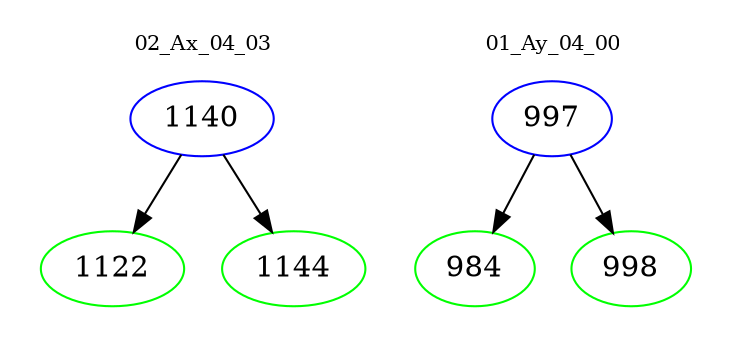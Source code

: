 digraph{
subgraph cluster_0 {
color = white
label = "02_Ax_04_03";
fontsize=10;
T0_1140 [label="1140", color="blue"]
T0_1140 -> T0_1122 [color="black"]
T0_1122 [label="1122", color="green"]
T0_1140 -> T0_1144 [color="black"]
T0_1144 [label="1144", color="green"]
}
subgraph cluster_1 {
color = white
label = "01_Ay_04_00";
fontsize=10;
T1_997 [label="997", color="blue"]
T1_997 -> T1_984 [color="black"]
T1_984 [label="984", color="green"]
T1_997 -> T1_998 [color="black"]
T1_998 [label="998", color="green"]
}
}
